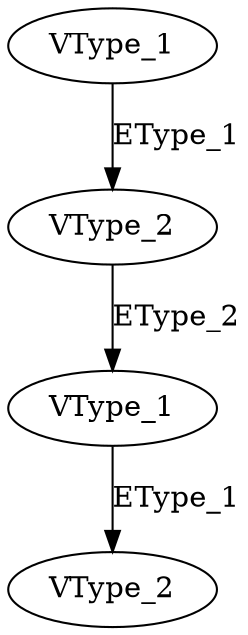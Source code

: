 digraph N2_M2_k3_view0 {
 1 [label="VType_1"];
 2 [label="VType_2"];
 3 [label="VType_1"];
 4 [label="VType_2"];

 1 -> 2 [label="EType_1"];
 2 -> 3 [label="EType_2"];
 3 -> 4 [label="EType_1"];
}
